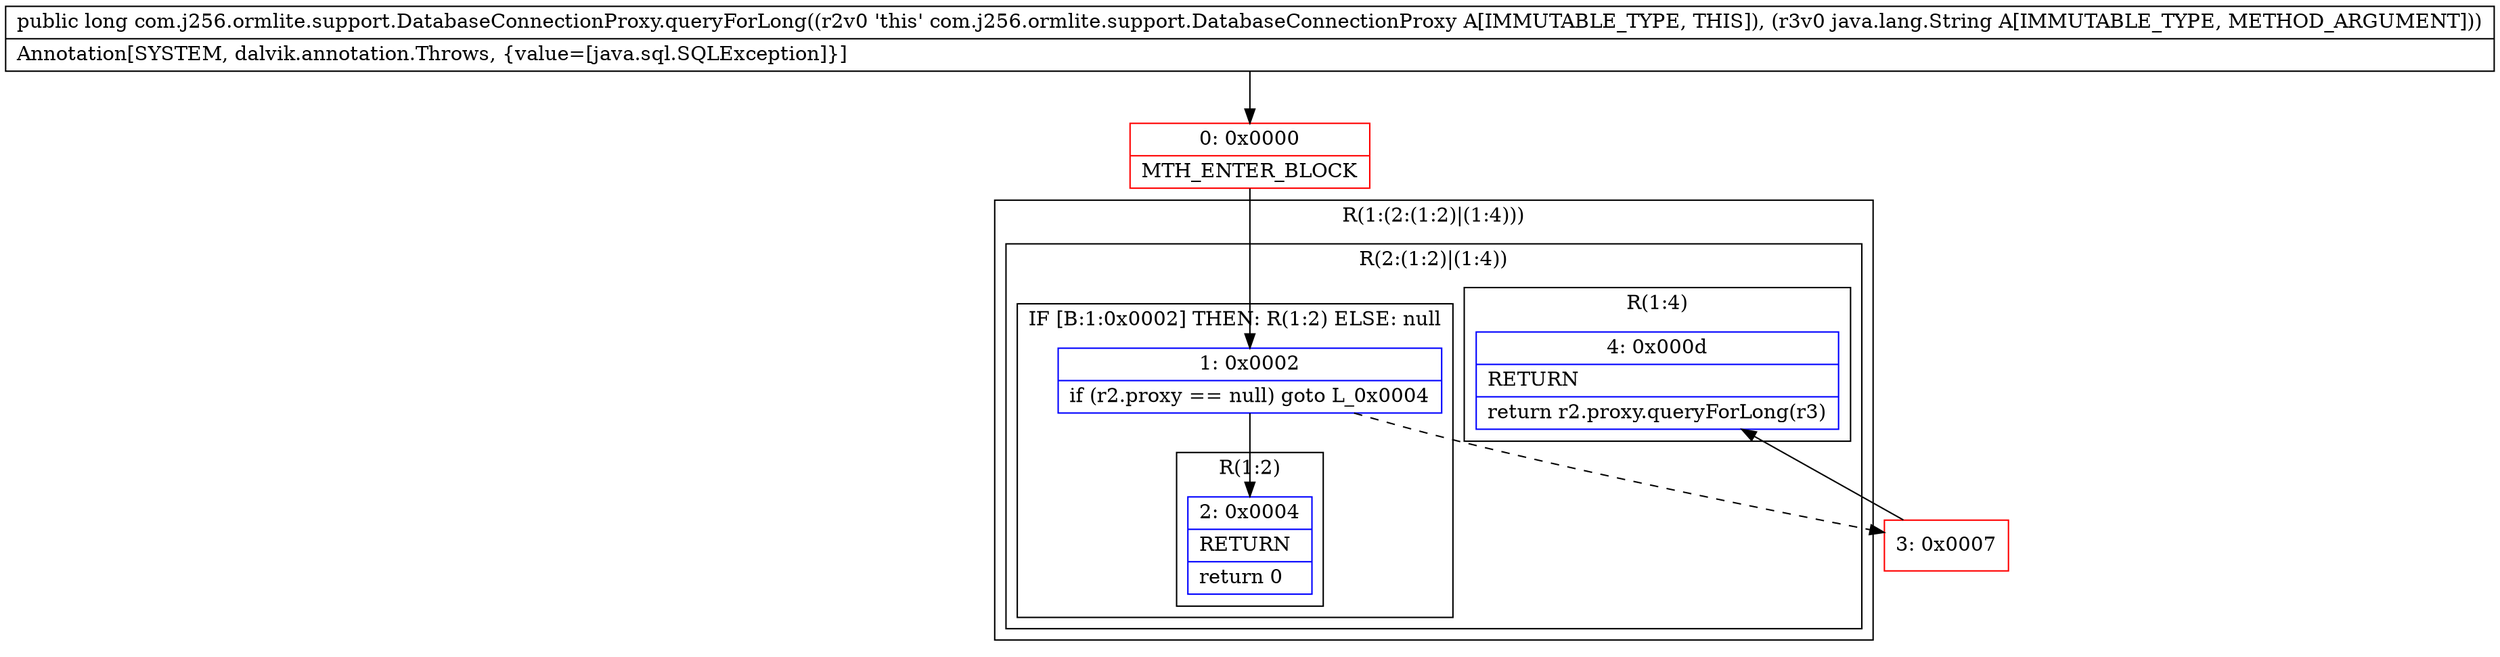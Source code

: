 digraph "CFG forcom.j256.ormlite.support.DatabaseConnectionProxy.queryForLong(Ljava\/lang\/String;)J" {
subgraph cluster_Region_96794622 {
label = "R(1:(2:(1:2)|(1:4)))";
node [shape=record,color=blue];
subgraph cluster_Region_1314694320 {
label = "R(2:(1:2)|(1:4))";
node [shape=record,color=blue];
subgraph cluster_IfRegion_725235784 {
label = "IF [B:1:0x0002] THEN: R(1:2) ELSE: null";
node [shape=record,color=blue];
Node_1 [shape=record,label="{1\:\ 0x0002|if (r2.proxy == null) goto L_0x0004\l}"];
subgraph cluster_Region_1437786847 {
label = "R(1:2)";
node [shape=record,color=blue];
Node_2 [shape=record,label="{2\:\ 0x0004|RETURN\l|return 0\l}"];
}
}
subgraph cluster_Region_2011923600 {
label = "R(1:4)";
node [shape=record,color=blue];
Node_4 [shape=record,label="{4\:\ 0x000d|RETURN\l|return r2.proxy.queryForLong(r3)\l}"];
}
}
}
Node_0 [shape=record,color=red,label="{0\:\ 0x0000|MTH_ENTER_BLOCK\l}"];
Node_3 [shape=record,color=red,label="{3\:\ 0x0007}"];
MethodNode[shape=record,label="{public long com.j256.ormlite.support.DatabaseConnectionProxy.queryForLong((r2v0 'this' com.j256.ormlite.support.DatabaseConnectionProxy A[IMMUTABLE_TYPE, THIS]), (r3v0 java.lang.String A[IMMUTABLE_TYPE, METHOD_ARGUMENT]))  | Annotation[SYSTEM, dalvik.annotation.Throws, \{value=[java.sql.SQLException]\}]\l}"];
MethodNode -> Node_0;
Node_1 -> Node_2;
Node_1 -> Node_3[style=dashed];
Node_0 -> Node_1;
Node_3 -> Node_4;
}

